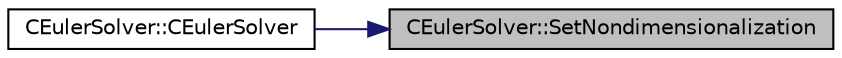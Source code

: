digraph "CEulerSolver::SetNondimensionalization"
{
 // LATEX_PDF_SIZE
  edge [fontname="Helvetica",fontsize="10",labelfontname="Helvetica",labelfontsize="10"];
  node [fontname="Helvetica",fontsize="10",shape=record];
  rankdir="RL";
  Node1 [label="CEulerSolver::SetNondimensionalization",height=0.2,width=0.4,color="black", fillcolor="grey75", style="filled", fontcolor="black",tooltip="Set the solver nondimensionalization."];
  Node1 -> Node2 [dir="back",color="midnightblue",fontsize="10",style="solid",fontname="Helvetica"];
  Node2 [label="CEulerSolver::CEulerSolver",height=0.2,width=0.4,color="black", fillcolor="white", style="filled",URL="$classCEulerSolver.html#acb987947b2e76a9900605cb5fee72460",tooltip="Main constructor of this class."];
}
